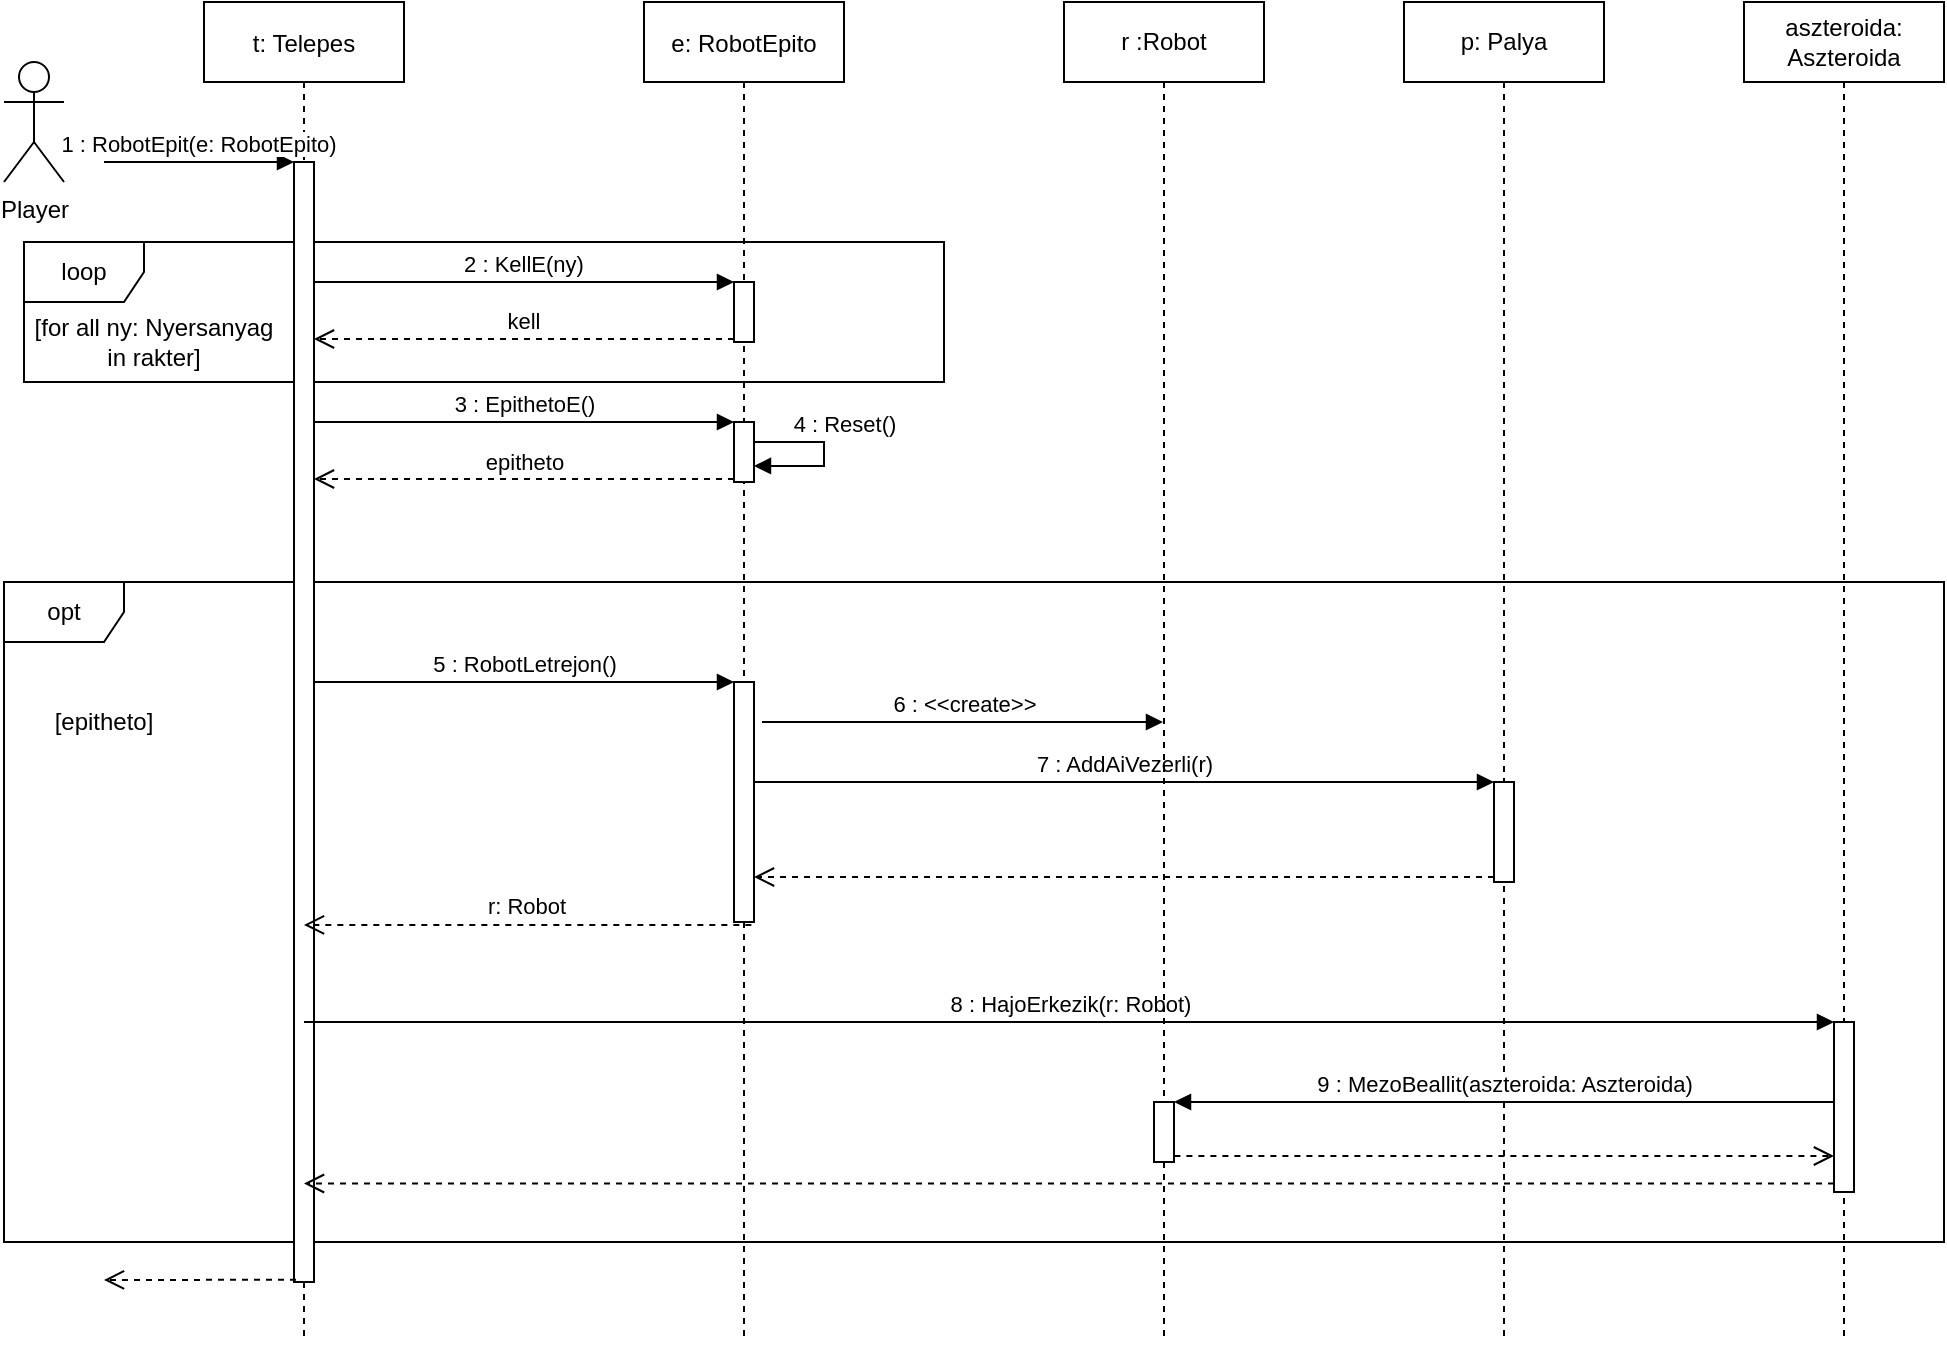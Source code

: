 <mxfile version="14.4.4" type="github" pages="2">
  <diagram id="HAaYJbXr-l4VjTrbmYsa" name="Page-1">
    <mxGraphModel dx="1662" dy="794" grid="1" gridSize="10" guides="1" tooltips="1" connect="1" arrows="1" fold="1" page="1" pageScale="1" pageWidth="1654" pageHeight="1169" math="0" shadow="0">
      <root>
        <mxCell id="0" />
        <mxCell id="1" parent="0" />
        <mxCell id="9ZnOVK2-Jo62bvS_TPjz-1" value="opt" style="shape=umlFrame;whiteSpace=wrap;html=1;" parent="1" vertex="1">
          <mxGeometry x="30" y="380" width="970" height="330" as="geometry" />
        </mxCell>
        <mxCell id="9ZnOVK2-Jo62bvS_TPjz-2" value="3 : EpithetoE()" style="html=1;verticalAlign=bottom;endArrow=block;entryX=0;entryY=0;" parent="1" source="9ZnOVK2-Jo62bvS_TPjz-6" target="9ZnOVK2-Jo62bvS_TPjz-10" edge="1">
          <mxGeometry relative="1" as="geometry">
            <mxPoint x="180" y="270" as="sourcePoint" />
          </mxGeometry>
        </mxCell>
        <mxCell id="9ZnOVK2-Jo62bvS_TPjz-3" value="loop" style="shape=umlFrame;whiteSpace=wrap;html=1;" parent="1" vertex="1">
          <mxGeometry x="40" y="210" width="460" height="70" as="geometry" />
        </mxCell>
        <mxCell id="9ZnOVK2-Jo62bvS_TPjz-4" value="t: Telepes" style="shape=umlLifeline;perimeter=lifelinePerimeter;container=1;collapsible=0;recursiveResize=0;rounded=0;shadow=0;strokeWidth=1;" parent="1" vertex="1">
          <mxGeometry x="130" y="90" width="100" height="670" as="geometry" />
        </mxCell>
        <mxCell id="9ZnOVK2-Jo62bvS_TPjz-5" value="1 : RobotEpit(e: RobotEpito)" style="verticalAlign=bottom;startArrow=none;endArrow=block;startSize=8;shadow=0;strokeWidth=1;startFill=0;" parent="9ZnOVK2-Jo62bvS_TPjz-4" edge="1">
          <mxGeometry relative="1" as="geometry">
            <mxPoint x="-50" y="80" as="sourcePoint" />
            <mxPoint x="45" y="80" as="targetPoint" />
          </mxGeometry>
        </mxCell>
        <mxCell id="9ZnOVK2-Jo62bvS_TPjz-6" value="" style="html=1;points=[];perimeter=orthogonalPerimeter;" parent="9ZnOVK2-Jo62bvS_TPjz-4" vertex="1">
          <mxGeometry x="45" y="80" width="10" height="560" as="geometry" />
        </mxCell>
        <mxCell id="9ZnOVK2-Jo62bvS_TPjz-9" value="e: RobotEpito" style="shape=umlLifeline;perimeter=lifelinePerimeter;container=1;collapsible=0;recursiveResize=0;rounded=0;shadow=0;strokeWidth=1;" parent="1" vertex="1">
          <mxGeometry x="350" y="90" width="100" height="670" as="geometry" />
        </mxCell>
        <mxCell id="9ZnOVK2-Jo62bvS_TPjz-10" value="" style="html=1;points=[];perimeter=orthogonalPerimeter;" parent="9ZnOVK2-Jo62bvS_TPjz-9" vertex="1">
          <mxGeometry x="45" y="210" width="10" height="30" as="geometry" />
        </mxCell>
        <mxCell id="9ZnOVK2-Jo62bvS_TPjz-11" value="" style="points=[];perimeter=orthogonalPerimeter;rounded=0;shadow=0;strokeWidth=1;" parent="9ZnOVK2-Jo62bvS_TPjz-9" vertex="1">
          <mxGeometry x="45" y="140" width="10" height="30" as="geometry" />
        </mxCell>
        <mxCell id="9ZnOVK2-Jo62bvS_TPjz-12" value="" style="html=1;points=[];perimeter=orthogonalPerimeter;" parent="9ZnOVK2-Jo62bvS_TPjz-9" vertex="1">
          <mxGeometry x="45" y="340" width="10" height="120" as="geometry" />
        </mxCell>
        <mxCell id="9ZnOVK2-Jo62bvS_TPjz-13" value="4 : Reset()" style="html=1;verticalAlign=bottom;endArrow=block;entryX=1;entryY=0.733;entryDx=0;entryDy=0;entryPerimeter=0;rounded=0;" parent="9ZnOVK2-Jo62bvS_TPjz-9" source="9ZnOVK2-Jo62bvS_TPjz-10" target="9ZnOVK2-Jo62bvS_TPjz-10" edge="1">
          <mxGeometry x="-0.146" y="10" relative="1" as="geometry">
            <mxPoint x="10" y="220" as="sourcePoint" />
            <mxPoint x="150" y="220" as="targetPoint" />
            <Array as="points">
              <mxPoint x="90" y="220" />
              <mxPoint x="90" y="232" />
            </Array>
            <mxPoint as="offset" />
          </mxGeometry>
        </mxCell>
        <mxCell id="9ZnOVK2-Jo62bvS_TPjz-14" value="kell" style="verticalAlign=bottom;endArrow=open;dashed=1;endSize=8;exitX=0;exitY=0.95;shadow=0;strokeWidth=1;" parent="1" source="9ZnOVK2-Jo62bvS_TPjz-11" target="9ZnOVK2-Jo62bvS_TPjz-6" edge="1">
          <mxGeometry relative="1" as="geometry">
            <mxPoint x="285" y="246" as="targetPoint" />
          </mxGeometry>
        </mxCell>
        <mxCell id="9ZnOVK2-Jo62bvS_TPjz-15" value="2 : KellE(ny)" style="verticalAlign=bottom;endArrow=block;entryX=0;entryY=0;shadow=0;strokeWidth=1;" parent="1" source="9ZnOVK2-Jo62bvS_TPjz-6" target="9ZnOVK2-Jo62bvS_TPjz-11" edge="1">
          <mxGeometry relative="1" as="geometry">
            <mxPoint x="285" y="170" as="sourcePoint" />
            <Array as="points" />
          </mxGeometry>
        </mxCell>
        <mxCell id="9ZnOVK2-Jo62bvS_TPjz-16" value="[for all ny: Nyersanyag in rakter]" style="text;html=1;strokeColor=none;fillColor=none;align=center;verticalAlign=middle;whiteSpace=wrap;rounded=0;" parent="1" vertex="1">
          <mxGeometry x="40" y="250" width="130" height="20" as="geometry" />
        </mxCell>
        <mxCell id="9ZnOVK2-Jo62bvS_TPjz-17" value="[epitheto]" style="text;html=1;strokeColor=none;fillColor=none;align=center;verticalAlign=middle;whiteSpace=wrap;rounded=0;" parent="1" vertex="1">
          <mxGeometry x="60" y="440" width="40" height="20" as="geometry" />
        </mxCell>
        <mxCell id="9ZnOVK2-Jo62bvS_TPjz-18" value="epitheto" style="html=1;verticalAlign=bottom;endArrow=open;dashed=1;endSize=8;exitX=0;exitY=0.95;" parent="1" source="9ZnOVK2-Jo62bvS_TPjz-10" target="9ZnOVK2-Jo62bvS_TPjz-6" edge="1">
          <mxGeometry relative="1" as="geometry">
            <mxPoint x="180" y="289" as="targetPoint" />
          </mxGeometry>
        </mxCell>
        <mxCell id="9ZnOVK2-Jo62bvS_TPjz-19" value="p: Palya" style="shape=umlLifeline;perimeter=lifelinePerimeter;whiteSpace=wrap;html=1;container=1;collapsible=0;recursiveResize=0;outlineConnect=0;" parent="1" vertex="1">
          <mxGeometry x="730" y="90" width="100" height="670" as="geometry" />
        </mxCell>
        <mxCell id="9ZnOVK2-Jo62bvS_TPjz-20" value="" style="html=1;points=[];perimeter=orthogonalPerimeter;" parent="9ZnOVK2-Jo62bvS_TPjz-19" vertex="1">
          <mxGeometry x="45" y="390" width="10" height="50" as="geometry" />
        </mxCell>
        <mxCell id="9ZnOVK2-Jo62bvS_TPjz-21" value="7 : AddAiVezerli(r)" style="html=1;verticalAlign=bottom;endArrow=block;entryX=0;entryY=0;" parent="1" source="9ZnOVK2-Jo62bvS_TPjz-12" target="9ZnOVK2-Jo62bvS_TPjz-20" edge="1">
          <mxGeometry relative="1" as="geometry">
            <mxPoint x="560" y="170" as="sourcePoint" />
            <Array as="points" />
          </mxGeometry>
        </mxCell>
        <mxCell id="9ZnOVK2-Jo62bvS_TPjz-22" value="" style="html=1;verticalAlign=bottom;endArrow=open;dashed=1;endSize=8;exitX=0;exitY=0.95;" parent="1" source="9ZnOVK2-Jo62bvS_TPjz-20" target="9ZnOVK2-Jo62bvS_TPjz-12" edge="1">
          <mxGeometry relative="1" as="geometry">
            <mxPoint x="560" y="246" as="targetPoint" />
          </mxGeometry>
        </mxCell>
        <mxCell id="9ZnOVK2-Jo62bvS_TPjz-23" value="aszteroida: Aszteroida" style="shape=umlLifeline;perimeter=lifelinePerimeter;whiteSpace=wrap;html=1;container=1;collapsible=0;recursiveResize=0;outlineConnect=0;" parent="1" vertex="1">
          <mxGeometry x="900" y="90" width="100" height="670" as="geometry" />
        </mxCell>
        <mxCell id="9ZnOVK2-Jo62bvS_TPjz-24" value="" style="html=1;points=[];perimeter=orthogonalPerimeter;" parent="9ZnOVK2-Jo62bvS_TPjz-23" vertex="1">
          <mxGeometry x="45" y="510" width="10" height="85" as="geometry" />
        </mxCell>
        <mxCell id="9ZnOVK2-Jo62bvS_TPjz-25" value="8 : HajoErkezik(r: Robot)" style="html=1;verticalAlign=bottom;endArrow=block;entryX=0;entryY=0;" parent="1" source="9ZnOVK2-Jo62bvS_TPjz-4" target="9ZnOVK2-Jo62bvS_TPjz-24" edge="1">
          <mxGeometry relative="1" as="geometry">
            <mxPoint x="407" y="610" as="sourcePoint" />
          </mxGeometry>
        </mxCell>
        <mxCell id="9ZnOVK2-Jo62bvS_TPjz-26" value="" style="html=1;verticalAlign=bottom;endArrow=open;dashed=1;endSize=8;exitX=0;exitY=0.95;" parent="1" source="9ZnOVK2-Jo62bvS_TPjz-24" target="9ZnOVK2-Jo62bvS_TPjz-4" edge="1">
          <mxGeometry relative="1" as="geometry">
            <mxPoint x="405" y="681.25" as="targetPoint" />
          </mxGeometry>
        </mxCell>
        <mxCell id="9ZnOVK2-Jo62bvS_TPjz-27" value="9 : MezoBeallit(aszteroida: Aszteroida)" style="html=1;verticalAlign=bottom;endArrow=block;" parent="1" source="9ZnOVK2-Jo62bvS_TPjz-24" target="9ZnOVK2-Jo62bvS_TPjz-35" edge="1">
          <mxGeometry relative="1" as="geometry">
            <mxPoint x="764.9" y="710" as="sourcePoint" />
            <mxPoint x="410" y="800" as="targetPoint" />
            <Array as="points">
              <mxPoint x="730" y="640" />
            </Array>
          </mxGeometry>
        </mxCell>
        <mxCell id="9ZnOVK2-Jo62bvS_TPjz-28" value="" style="html=1;verticalAlign=bottom;endArrow=open;dashed=1;endSize=8;exitX=1.02;exitY=0.9;exitDx=0;exitDy=0;exitPerimeter=0;" parent="1" source="9ZnOVK2-Jo62bvS_TPjz-35" target="9ZnOVK2-Jo62bvS_TPjz-24" edge="1">
          <mxGeometry relative="1" as="geometry">
            <mxPoint x="764.9" y="786" as="targetPoint" />
            <mxPoint x="410" y="819" as="sourcePoint" />
          </mxGeometry>
        </mxCell>
        <mxCell id="9ZnOVK2-Jo62bvS_TPjz-29" value="" style="html=1;verticalAlign=bottom;endArrow=open;dashed=1;endSize=8;exitX=0.1;exitY=0.998;exitDx=0;exitDy=0;exitPerimeter=0;" parent="1" source="9ZnOVK2-Jo62bvS_TPjz-6" edge="1">
          <mxGeometry relative="1" as="geometry">
            <mxPoint x="170" y="810" as="sourcePoint" />
            <mxPoint x="80" y="729" as="targetPoint" />
            <Array as="points" />
          </mxGeometry>
        </mxCell>
        <mxCell id="9ZnOVK2-Jo62bvS_TPjz-32" value="5 : RobotLetrejon()" style="html=1;verticalAlign=bottom;endArrow=block;entryX=0;entryY=0;" parent="1" source="9ZnOVK2-Jo62bvS_TPjz-6" target="9ZnOVK2-Jo62bvS_TPjz-12" edge="1">
          <mxGeometry relative="1" as="geometry">
            <mxPoint x="325" y="720" as="sourcePoint" />
            <Array as="points">
              <mxPoint x="260" y="430" />
            </Array>
          </mxGeometry>
        </mxCell>
        <mxCell id="9ZnOVK2-Jo62bvS_TPjz-34" value="r :Robot" style="shape=umlLifeline;perimeter=lifelinePerimeter;whiteSpace=wrap;html=1;container=1;collapsible=0;recursiveResize=0;outlineConnect=0;" parent="1" vertex="1">
          <mxGeometry x="560" y="90" width="100" height="670" as="geometry" />
        </mxCell>
        <mxCell id="9ZnOVK2-Jo62bvS_TPjz-35" value="" style="html=1;points=[];perimeter=orthogonalPerimeter;" parent="9ZnOVK2-Jo62bvS_TPjz-34" vertex="1">
          <mxGeometry x="45" y="550" width="10" height="30" as="geometry" />
        </mxCell>
        <mxCell id="9ZnOVK2-Jo62bvS_TPjz-36" value="6 : &amp;lt;&amp;lt;create&amp;gt;&amp;gt;" style="html=1;verticalAlign=bottom;endArrow=block;strokeColor=#000000;" parent="1" target="9ZnOVK2-Jo62bvS_TPjz-34" edge="1">
          <mxGeometry width="80" relative="1" as="geometry">
            <mxPoint x="409" y="450" as="sourcePoint" />
            <mxPoint x="640" y="500" as="targetPoint" />
          </mxGeometry>
        </mxCell>
        <mxCell id="uBTv1T-VaRE4izc2qNUj-7" value="r: Robot" style="html=1;verticalAlign=bottom;endArrow=open;dashed=1;endSize=8;exitX=0.867;exitY=1.012;exitDx=0;exitDy=0;exitPerimeter=0;" parent="1" source="9ZnOVK2-Jo62bvS_TPjz-12" target="9ZnOVK2-Jo62bvS_TPjz-4" edge="1">
          <mxGeometry x="0.011" relative="1" as="geometry">
            <mxPoint x="360" y="540" as="sourcePoint" />
            <mxPoint x="280" y="540" as="targetPoint" />
            <mxPoint as="offset" />
          </mxGeometry>
        </mxCell>
        <mxCell id="BWKiNl8RkiHoj0NenIIH-1" value="Player" style="shape=umlActor;verticalLabelPosition=bottom;verticalAlign=top;html=1;outlineConnect=0;" vertex="1" parent="1">
          <mxGeometry x="30" y="120" width="30" height="60" as="geometry" />
        </mxCell>
      </root>
    </mxGraphModel>
  </diagram>
  <diagram name="Copy of Page-1" id="09w6EivkNQ-RvyWk3LRT">
    <mxGraphModel dx="782" dy="437" grid="1" gridSize="10" guides="1" tooltips="1" connect="1" arrows="1" fold="1" page="1" pageScale="1" pageWidth="1654" pageHeight="1169" math="0" shadow="0">
      <root>
        <mxCell id="6wzPRZiQXYQK_gMtY--v-0" />
        <mxCell id="6wzPRZiQXYQK_gMtY--v-1" parent="6wzPRZiQXYQK_gMtY--v-0" />
        <mxCell id="6wzPRZiQXYQK_gMtY--v-2" value="alt" style="shape=umlFrame;whiteSpace=wrap;html=1;" parent="6wzPRZiQXYQK_gMtY--v-1" vertex="1">
          <mxGeometry x="30" y="390" width="790" height="350" as="geometry" />
        </mxCell>
        <mxCell id="6wzPRZiQXYQK_gMtY--v-3" value="4 : EpithetoE()" style="html=1;verticalAlign=bottom;endArrow=block;entryX=0;entryY=0;" parent="6wzPRZiQXYQK_gMtY--v-1" source="6wzPRZiQXYQK_gMtY--v-7" target="6wzPRZiQXYQK_gMtY--v-12" edge="1">
          <mxGeometry relative="1" as="geometry">
            <mxPoint x="170" y="260" as="sourcePoint" />
          </mxGeometry>
        </mxCell>
        <mxCell id="6wzPRZiQXYQK_gMtY--v-4" value="loop" style="shape=umlFrame;whiteSpace=wrap;html=1;" parent="6wzPRZiQXYQK_gMtY--v-1" vertex="1">
          <mxGeometry x="30" y="200" width="460" height="70" as="geometry" />
        </mxCell>
        <mxCell id="6wzPRZiQXYQK_gMtY--v-5" value="t: Telepes" style="shape=umlLifeline;perimeter=lifelinePerimeter;container=1;collapsible=0;recursiveResize=0;rounded=0;shadow=0;strokeWidth=1;" parent="6wzPRZiQXYQK_gMtY--v-1" vertex="1">
          <mxGeometry x="120" y="80" width="100" height="760" as="geometry" />
        </mxCell>
        <mxCell id="6wzPRZiQXYQK_gMtY--v-6" value="1 : Epit(e: RobotEpito)" style="verticalAlign=bottom;startArrow=none;endArrow=block;startSize=8;shadow=0;strokeWidth=1;startFill=0;" parent="6wzPRZiQXYQK_gMtY--v-5" edge="1">
          <mxGeometry relative="1" as="geometry">
            <mxPoint x="-50" y="80" as="sourcePoint" />
            <mxPoint x="45" y="80" as="targetPoint" />
          </mxGeometry>
        </mxCell>
        <mxCell id="6wzPRZiQXYQK_gMtY--v-7" value="" style="html=1;points=[];perimeter=orthogonalPerimeter;" parent="6wzPRZiQXYQK_gMtY--v-5" vertex="1">
          <mxGeometry x="45" y="80" width="10" height="630" as="geometry" />
        </mxCell>
        <mxCell id="6wzPRZiQXYQK_gMtY--v-8" value="" style="html=1;points=[];perimeter=orthogonalPerimeter;" parent="6wzPRZiQXYQK_gMtY--v-5" vertex="1">
          <mxGeometry x="55" y="600" width="10" height="40" as="geometry" />
        </mxCell>
        <mxCell id="6wzPRZiQXYQK_gMtY--v-9" value="13 : Tetlen()" style="edgeStyle=orthogonalEdgeStyle;html=1;align=left;spacingLeft=2;endArrow=block;rounded=0;entryX=1;entryY=0;" parent="6wzPRZiQXYQK_gMtY--v-5" source="6wzPRZiQXYQK_gMtY--v-7" target="6wzPRZiQXYQK_gMtY--v-8" edge="1">
          <mxGeometry relative="1" as="geometry">
            <mxPoint x="70" y="640" as="sourcePoint" />
            <Array as="points">
              <mxPoint x="95" y="570" />
              <mxPoint x="95" y="600" />
            </Array>
          </mxGeometry>
        </mxCell>
        <mxCell id="6wzPRZiQXYQK_gMtY--v-11" value="e: RobotEpito" style="shape=umlLifeline;perimeter=lifelinePerimeter;container=1;collapsible=0;recursiveResize=0;rounded=0;shadow=0;strokeWidth=1;" parent="6wzPRZiQXYQK_gMtY--v-1" vertex="1">
          <mxGeometry x="340" y="80" width="100" height="760" as="geometry" />
        </mxCell>
        <mxCell id="6wzPRZiQXYQK_gMtY--v-12" value="" style="html=1;points=[];perimeter=orthogonalPerimeter;" parent="6wzPRZiQXYQK_gMtY--v-11" vertex="1">
          <mxGeometry x="45" y="210" width="10" height="30" as="geometry" />
        </mxCell>
        <mxCell id="6wzPRZiQXYQK_gMtY--v-13" value="" style="points=[];perimeter=orthogonalPerimeter;rounded=0;shadow=0;strokeWidth=1;" parent="6wzPRZiQXYQK_gMtY--v-11" vertex="1">
          <mxGeometry x="45" y="140" width="10" height="30" as="geometry" />
        </mxCell>
        <mxCell id="6wzPRZiQXYQK_gMtY--v-16" value="" style="html=1;points=[];perimeter=orthogonalPerimeter;" parent="6wzPRZiQXYQK_gMtY--v-11" vertex="1">
          <mxGeometry x="45" y="340" width="10" height="200" as="geometry" />
        </mxCell>
        <mxCell id="6wzPRZiQXYQK_gMtY--v-23" value="5 : Reset()" style="html=1;verticalAlign=bottom;endArrow=block;exitX=0.55;exitY=0.289;exitDx=0;exitDy=0;exitPerimeter=0;entryX=1;entryY=0.733;entryDx=0;entryDy=0;entryPerimeter=0;rounded=0;" parent="6wzPRZiQXYQK_gMtY--v-11" source="6wzPRZiQXYQK_gMtY--v-11" target="6wzPRZiQXYQK_gMtY--v-12" edge="1">
          <mxGeometry x="-0.146" y="10" relative="1" as="geometry">
            <mxPoint x="10" y="220" as="sourcePoint" />
            <mxPoint x="150" y="220" as="targetPoint" />
            <Array as="points">
              <mxPoint x="90" y="220" />
              <mxPoint x="90" y="232" />
            </Array>
            <mxPoint as="offset" />
          </mxGeometry>
        </mxCell>
        <mxCell id="6wzPRZiQXYQK_gMtY--v-18" value="kell" style="verticalAlign=bottom;endArrow=open;dashed=1;endSize=8;exitX=0;exitY=0.95;shadow=0;strokeWidth=1;" parent="6wzPRZiQXYQK_gMtY--v-1" source="6wzPRZiQXYQK_gMtY--v-13" target="6wzPRZiQXYQK_gMtY--v-7" edge="1">
          <mxGeometry relative="1" as="geometry">
            <mxPoint x="275" y="236" as="targetPoint" />
          </mxGeometry>
        </mxCell>
        <mxCell id="6wzPRZiQXYQK_gMtY--v-19" value="3 : KellE(ny)" style="verticalAlign=bottom;endArrow=block;entryX=0;entryY=0;shadow=0;strokeWidth=1;" parent="6wzPRZiQXYQK_gMtY--v-1" source="6wzPRZiQXYQK_gMtY--v-7" target="6wzPRZiQXYQK_gMtY--v-13" edge="1">
          <mxGeometry relative="1" as="geometry">
            <mxPoint x="275" y="160" as="sourcePoint" />
            <Array as="points" />
          </mxGeometry>
        </mxCell>
        <mxCell id="6wzPRZiQXYQK_gMtY--v-20" value="[for all ny: Nyersanyag in rakter]" style="text;html=1;strokeColor=none;fillColor=none;align=center;verticalAlign=middle;whiteSpace=wrap;rounded=0;" parent="6wzPRZiQXYQK_gMtY--v-1" vertex="1">
          <mxGeometry x="30" y="240" width="130" height="20" as="geometry" />
        </mxCell>
        <mxCell id="6wzPRZiQXYQK_gMtY--v-21" value="[epitheto]" style="text;html=1;strokeColor=none;fillColor=none;align=center;verticalAlign=middle;whiteSpace=wrap;rounded=0;" parent="6wzPRZiQXYQK_gMtY--v-1" vertex="1">
          <mxGeometry x="50" y="430" width="40" height="20" as="geometry" />
        </mxCell>
        <mxCell id="6wzPRZiQXYQK_gMtY--v-22" value="epitheto" style="html=1;verticalAlign=bottom;endArrow=open;dashed=1;endSize=8;exitX=0;exitY=0.95;" parent="6wzPRZiQXYQK_gMtY--v-1" source="6wzPRZiQXYQK_gMtY--v-12" target="6wzPRZiQXYQK_gMtY--v-7" edge="1">
          <mxGeometry relative="1" as="geometry">
            <mxPoint x="170" y="279" as="targetPoint" />
          </mxGeometry>
        </mxCell>
        <mxCell id="6wzPRZiQXYQK_gMtY--v-25" value="p: Palya" style="shape=umlLifeline;perimeter=lifelinePerimeter;whiteSpace=wrap;html=1;container=1;collapsible=0;recursiveResize=0;outlineConnect=0;" parent="6wzPRZiQXYQK_gMtY--v-1" vertex="1">
          <mxGeometry x="720" y="80" width="100" height="750" as="geometry" />
        </mxCell>
        <mxCell id="6wzPRZiQXYQK_gMtY--v-26" value="" style="html=1;points=[];perimeter=orthogonalPerimeter;" parent="6wzPRZiQXYQK_gMtY--v-25" vertex="1">
          <mxGeometry x="45" y="420" width="10" height="100" as="geometry" />
        </mxCell>
        <mxCell id="6wzPRZiQXYQK_gMtY--v-27" value="10 : AddRobot(r, t.GetAszteroida())" style="html=1;verticalAlign=bottom;endArrow=block;entryX=0;entryY=0;" parent="6wzPRZiQXYQK_gMtY--v-1" source="6wzPRZiQXYQK_gMtY--v-16" target="6wzPRZiQXYQK_gMtY--v-26" edge="1">
          <mxGeometry relative="1" as="geometry">
            <mxPoint x="550" y="160" as="sourcePoint" />
            <Array as="points" />
          </mxGeometry>
        </mxCell>
        <mxCell id="6wzPRZiQXYQK_gMtY--v-28" value="" style="html=1;verticalAlign=bottom;endArrow=open;dashed=1;endSize=8;exitX=0;exitY=0.95;" parent="6wzPRZiQXYQK_gMtY--v-1" source="6wzPRZiQXYQK_gMtY--v-26" target="6wzPRZiQXYQK_gMtY--v-16" edge="1">
          <mxGeometry relative="1" as="geometry">
            <mxPoint x="550" y="236" as="targetPoint" />
          </mxGeometry>
        </mxCell>
        <mxCell id="6wzPRZiQXYQK_gMtY--v-29" value="a: Aszteroida" style="shape=umlLifeline;perimeter=lifelinePerimeter;whiteSpace=wrap;html=1;container=1;collapsible=0;recursiveResize=0;outlineConnect=0;" parent="6wzPRZiQXYQK_gMtY--v-1" vertex="1">
          <mxGeometry x="890" y="80" width="100" height="750" as="geometry" />
        </mxCell>
        <mxCell id="6wzPRZiQXYQK_gMtY--v-30" value="" style="html=1;points=[];perimeter=orthogonalPerimeter;" parent="6wzPRZiQXYQK_gMtY--v-29" vertex="1">
          <mxGeometry x="45" y="430" width="10" height="75" as="geometry" />
        </mxCell>
        <mxCell id="6wzPRZiQXYQK_gMtY--v-31" value="11 : HajoErkezik(r)" style="html=1;verticalAlign=bottom;endArrow=block;entryX=0;entryY=0;" parent="6wzPRZiQXYQK_gMtY--v-1" source="6wzPRZiQXYQK_gMtY--v-26" target="6wzPRZiQXYQK_gMtY--v-30" edge="1">
          <mxGeometry relative="1" as="geometry">
            <mxPoint x="775" y="600" as="sourcePoint" />
          </mxGeometry>
        </mxCell>
        <mxCell id="6wzPRZiQXYQK_gMtY--v-32" value="" style="html=1;verticalAlign=bottom;endArrow=open;dashed=1;endSize=8;exitX=0;exitY=0.95;" parent="6wzPRZiQXYQK_gMtY--v-1" source="6wzPRZiQXYQK_gMtY--v-30" target="6wzPRZiQXYQK_gMtY--v-26" edge="1">
          <mxGeometry relative="1" as="geometry">
            <mxPoint x="775" y="676" as="targetPoint" />
          </mxGeometry>
        </mxCell>
        <mxCell id="6wzPRZiQXYQK_gMtY--v-33" value="12 : MezoBeallit(a)" style="html=1;verticalAlign=bottom;endArrow=block;" parent="6wzPRZiQXYQK_gMtY--v-1" source="6wzPRZiQXYQK_gMtY--v-30" target="6wzPRZiQXYQK_gMtY--v-17" edge="1">
          <mxGeometry relative="1" as="geometry">
            <mxPoint x="754.9" y="610" as="sourcePoint" />
            <mxPoint x="400" y="700" as="targetPoint" />
            <Array as="points">
              <mxPoint x="720" y="540" />
            </Array>
          </mxGeometry>
        </mxCell>
        <mxCell id="6wzPRZiQXYQK_gMtY--v-34" value="" style="html=1;verticalAlign=bottom;endArrow=open;dashed=1;endSize=8;exitX=1.02;exitY=0.9;exitDx=0;exitDy=0;exitPerimeter=0;" parent="6wzPRZiQXYQK_gMtY--v-1" source="6wzPRZiQXYQK_gMtY--v-17" target="6wzPRZiQXYQK_gMtY--v-30" edge="1">
          <mxGeometry relative="1" as="geometry">
            <mxPoint x="754.9" y="686" as="targetPoint" />
            <mxPoint x="400" y="719" as="sourcePoint" />
          </mxGeometry>
        </mxCell>
        <mxCell id="6wzPRZiQXYQK_gMtY--v-37" value="" style="html=1;verticalAlign=bottom;endArrow=open;dashed=1;endSize=8;exitX=0.1;exitY=0.998;exitDx=0;exitDy=0;exitPerimeter=0;" parent="6wzPRZiQXYQK_gMtY--v-1" source="6wzPRZiQXYQK_gMtY--v-7" edge="1">
          <mxGeometry relative="1" as="geometry">
            <mxPoint x="160" y="800" as="sourcePoint" />
            <mxPoint x="50" y="789" as="targetPoint" />
            <Array as="points" />
          </mxGeometry>
        </mxCell>
        <mxCell id="6wzPRZiQXYQK_gMtY--v-38" value="" style="endArrow=none;dashed=1;html=1;dashPattern=1 3;strokeWidth=2;" parent="6wzPRZiQXYQK_gMtY--v-1" edge="1">
          <mxGeometry width="50" height="50" relative="1" as="geometry">
            <mxPoint x="27" y="640" as="sourcePoint" />
            <mxPoint x="827" y="640" as="targetPoint" />
          </mxGeometry>
        </mxCell>
        <mxCell id="6wzPRZiQXYQK_gMtY--v-39" value="[!epitheto]" style="text;html=1;strokeColor=none;fillColor=none;align=center;verticalAlign=middle;whiteSpace=wrap;rounded=0;" parent="6wzPRZiQXYQK_gMtY--v-1" vertex="1">
          <mxGeometry x="50" y="660" width="40" height="20" as="geometry" />
        </mxCell>
        <mxCell id="6wzPRZiQXYQK_gMtY--v-40" value="8 : Letrejon(t)" style="html=1;verticalAlign=bottom;endArrow=block;entryX=0;entryY=0;" parent="6wzPRZiQXYQK_gMtY--v-1" source="6wzPRZiQXYQK_gMtY--v-7" target="6wzPRZiQXYQK_gMtY--v-16" edge="1">
          <mxGeometry relative="1" as="geometry">
            <mxPoint x="315" y="710" as="sourcePoint" />
            <Array as="points">
              <mxPoint x="250" y="420" />
            </Array>
          </mxGeometry>
        </mxCell>
        <mxCell id="6wzPRZiQXYQK_gMtY--v-41" value="" style="html=1;verticalAlign=bottom;endArrow=open;dashed=1;endSize=8;exitX=-0.06;exitY=0.99;exitDx=0;exitDy=0;exitPerimeter=0;" parent="6wzPRZiQXYQK_gMtY--v-1" source="6wzPRZiQXYQK_gMtY--v-16" target="6wzPRZiQXYQK_gMtY--v-7" edge="1">
          <mxGeometry relative="1" as="geometry">
            <mxPoint x="315" y="786" as="targetPoint" />
            <Array as="points" />
          </mxGeometry>
        </mxCell>
        <mxCell id="ymCQV6ztO2GV4Nq3IxV4-0" value="r :Robot" style="shape=umlLifeline;perimeter=lifelinePerimeter;whiteSpace=wrap;html=1;container=1;collapsible=0;recursiveResize=0;outlineConnect=0;" parent="6wzPRZiQXYQK_gMtY--v-1" vertex="1">
          <mxGeometry x="550" y="80" width="100" height="750" as="geometry" />
        </mxCell>
        <mxCell id="6wzPRZiQXYQK_gMtY--v-17" value="" style="html=1;points=[];perimeter=orthogonalPerimeter;" parent="ymCQV6ztO2GV4Nq3IxV4-0" vertex="1">
          <mxGeometry x="45" y="460" width="10" height="30" as="geometry" />
        </mxCell>
        <mxCell id="ymCQV6ztO2GV4Nq3IxV4-1" value="&amp;lt;&amp;lt;create&amp;gt;&amp;gt;" style="html=1;verticalAlign=bottom;endArrow=block;strokeColor=#000000;exitX=0.54;exitY=0.467;exitDx=0;exitDy=0;exitPerimeter=0;" parent="6wzPRZiQXYQK_gMtY--v-1" source="6wzPRZiQXYQK_gMtY--v-11" target="ymCQV6ztO2GV4Nq3IxV4-0" edge="1">
          <mxGeometry width="80" relative="1" as="geometry">
            <mxPoint x="550" y="490" as="sourcePoint" />
            <mxPoint x="630" y="490" as="targetPoint" />
          </mxGeometry>
        </mxCell>
      </root>
    </mxGraphModel>
  </diagram>
</mxfile>
